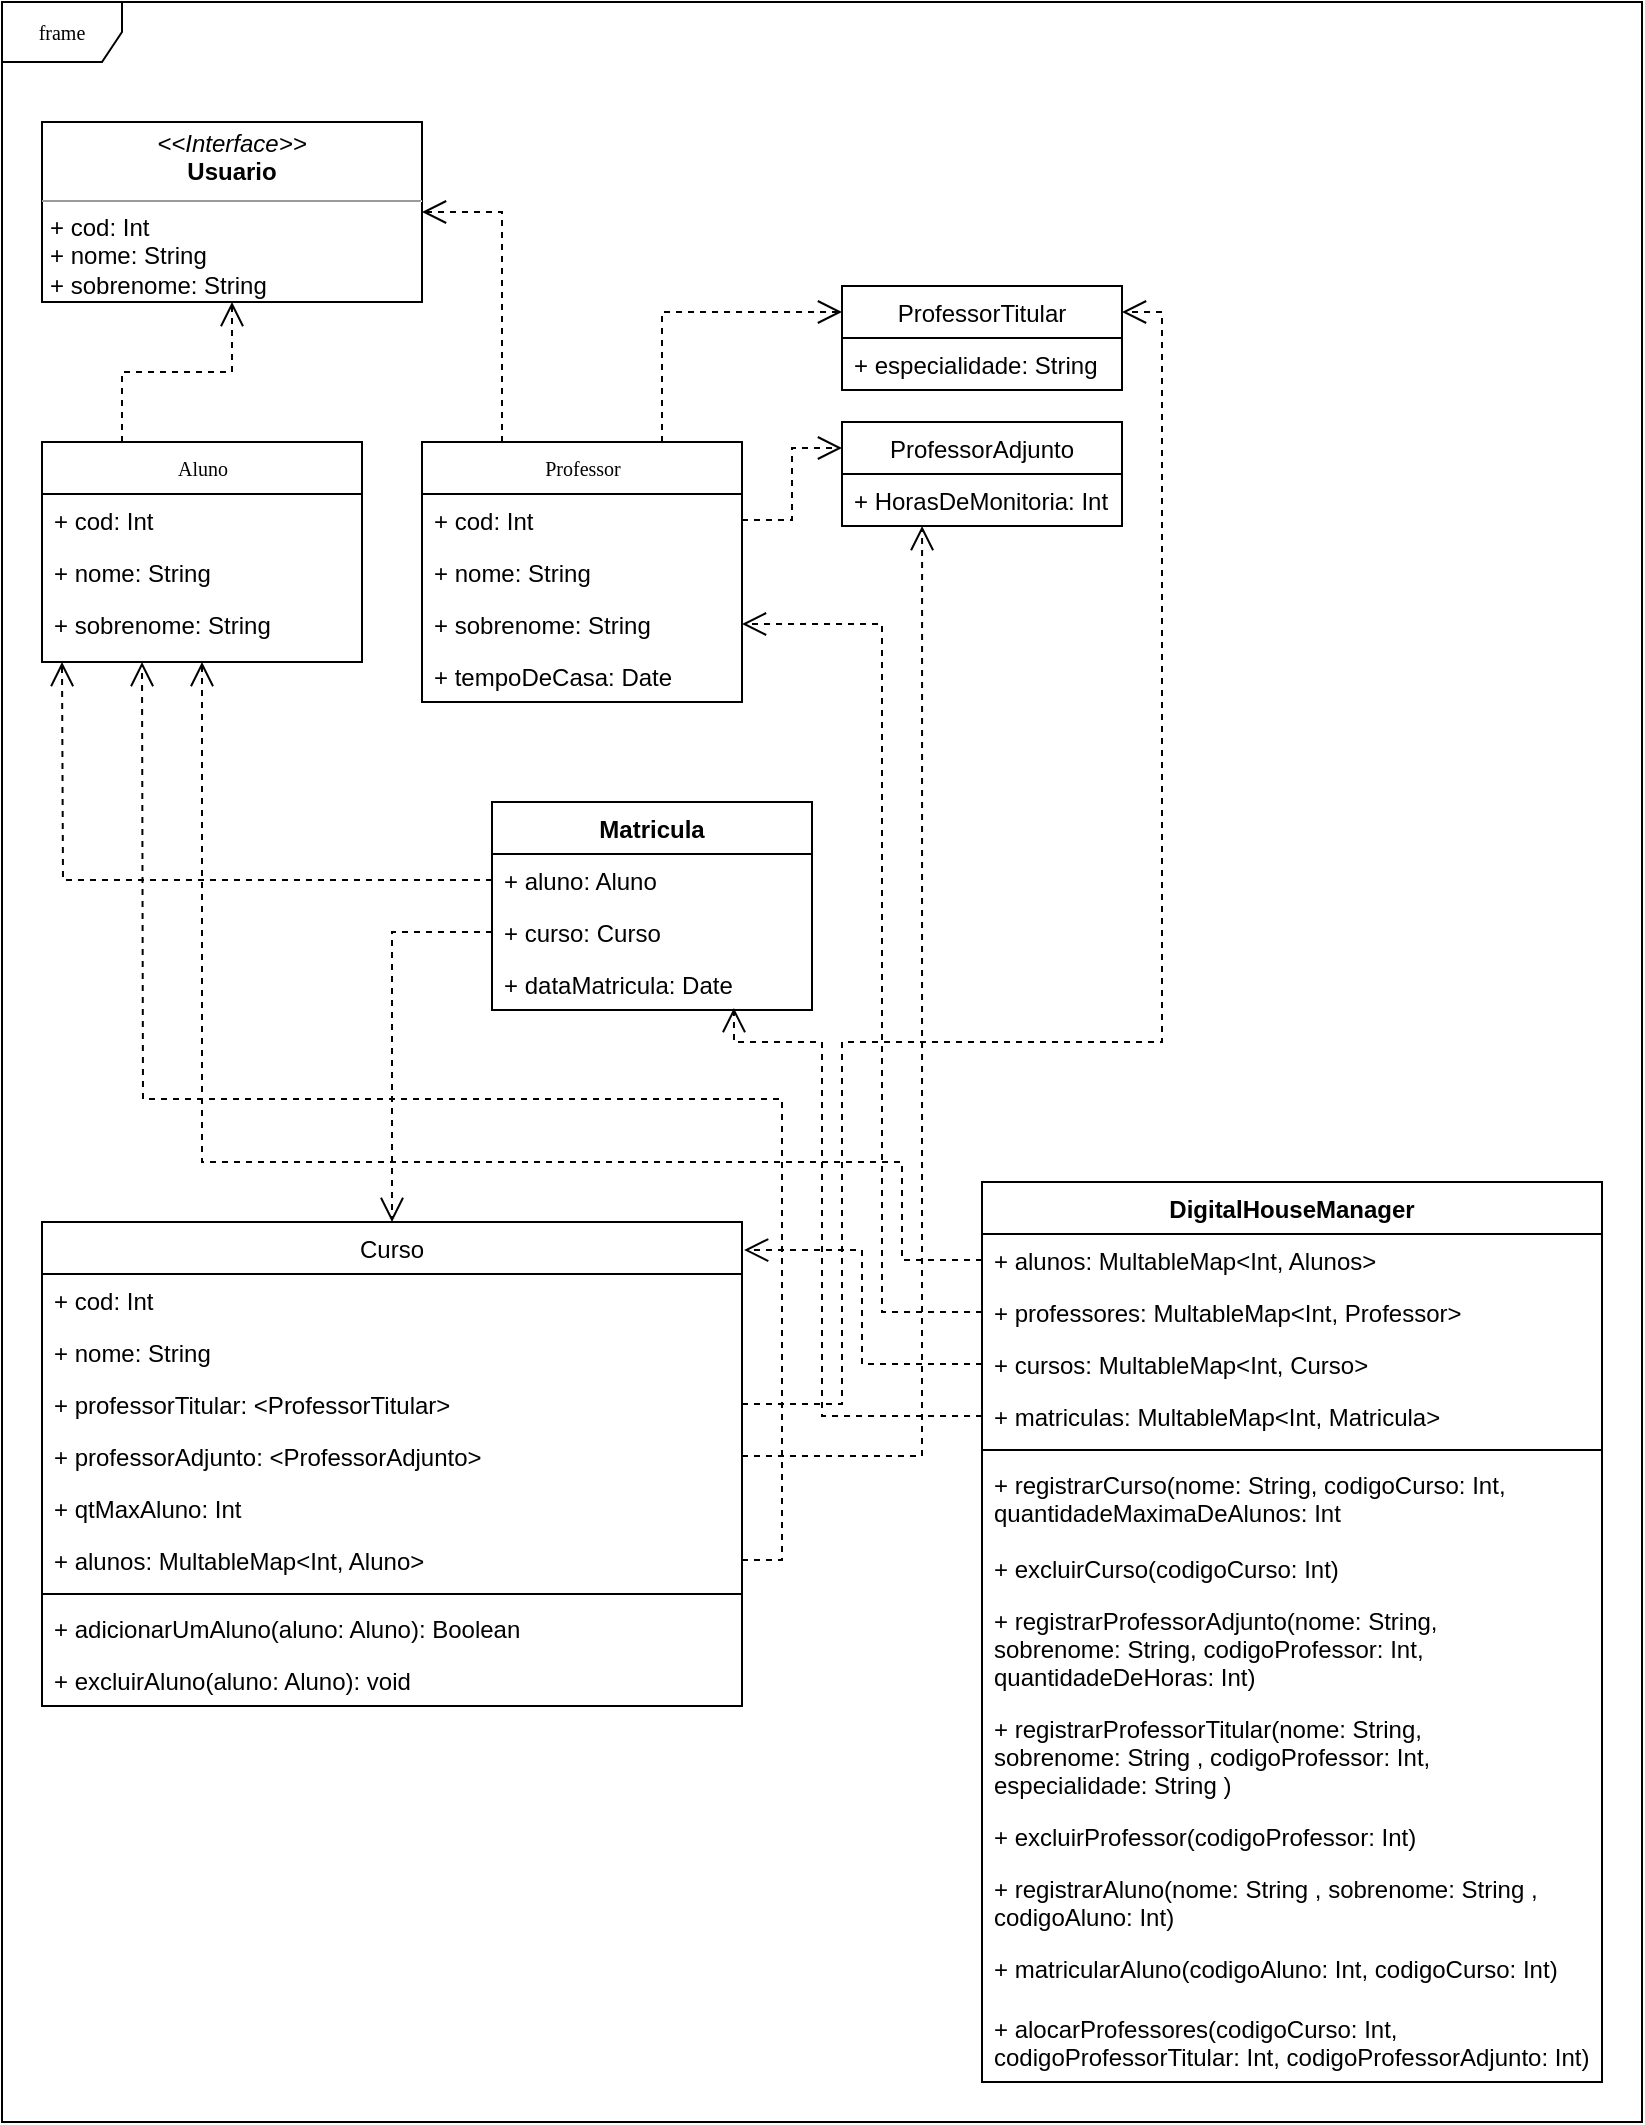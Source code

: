 <mxfile version="13.7.5" type="device"><diagram name="Page-1" id="c4acf3e9-155e-7222-9cf6-157b1a14988f"><mxGraphModel dx="1315" dy="1003" grid="1" gridSize="10" guides="1" tooltips="1" connect="1" arrows="1" fold="1" page="1" pageScale="1" pageWidth="850" pageHeight="1100" background="#ffffff" math="0" shadow="0"><root><mxCell id="0"/><mxCell id="1" parent="0"/><mxCell id="17acba5748e5396b-1" value="frame" style="shape=umlFrame;whiteSpace=wrap;html=1;rounded=0;shadow=0;comic=0;labelBackgroundColor=none;strokeWidth=1;fontFamily=Verdana;fontSize=10;align=center;" parent="1" vertex="1"><mxGeometry x="20" y="20" width="820" height="1060" as="geometry"/></mxCell><mxCell id="5d2195bd80daf111-18" value="&lt;p style=&quot;margin: 0px ; margin-top: 4px ; text-align: center&quot;&gt;&lt;i&gt;&amp;lt;&amp;lt;Interface&amp;gt;&amp;gt;&lt;/i&gt;&lt;br&gt;&lt;b&gt;Usuario&lt;/b&gt;&lt;/p&gt;&lt;hr size=&quot;1&quot;&gt;&lt;p style=&quot;margin: 0px ; margin-left: 4px&quot;&gt;+ cod: Int&lt;br&gt;+ nome: String&lt;/p&gt;&lt;p style=&quot;margin: 0px ; margin-left: 4px&quot;&gt;+ sobrenome: String&lt;/p&gt;" style="verticalAlign=top;align=left;overflow=fill;fontSize=12;fontFamily=Helvetica;html=1;rounded=0;shadow=0;comic=0;labelBackgroundColor=none;strokeWidth=1" parent="1" vertex="1"><mxGeometry x="40" y="80" width="190" height="90" as="geometry"/></mxCell><mxCell id="fghhIBvRwa1IdFQDyETA-71" style="edgeStyle=orthogonalEdgeStyle;rounded=0;orthogonalLoop=1;jettySize=auto;html=1;exitX=0.25;exitY=0;exitDx=0;exitDy=0;entryX=0.5;entryY=1;entryDx=0;entryDy=0;dashed=1;endArrow=open;endFill=0;endSize=10;" parent="1" source="17acba5748e5396b-20" target="5d2195bd80daf111-18" edge="1"><mxGeometry relative="1" as="geometry"/></mxCell><mxCell id="17acba5748e5396b-20" value="Aluno" style="swimlane;html=1;fontStyle=0;childLayout=stackLayout;horizontal=1;startSize=26;fillColor=none;horizontalStack=0;resizeParent=1;resizeLast=0;collapsible=1;marginBottom=0;swimlaneFillColor=#ffffff;rounded=0;shadow=0;comic=0;labelBackgroundColor=none;strokeWidth=1;fontFamily=Verdana;fontSize=10;align=center;" parent="1" vertex="1"><mxGeometry x="40" y="240" width="160" height="110" as="geometry"/></mxCell><mxCell id="17acba5748e5396b-26" value="+ cod: Int" style="text;html=1;strokeColor=none;fillColor=none;align=left;verticalAlign=top;spacingLeft=4;spacingRight=4;whiteSpace=wrap;overflow=hidden;rotatable=0;points=[[0,0.5],[1,0.5]];portConstraint=eastwest;" parent="17acba5748e5396b-20" vertex="1"><mxGeometry y="26" width="160" height="26" as="geometry"/></mxCell><mxCell id="17acba5748e5396b-21" value="+ nome: String" style="text;html=1;strokeColor=none;fillColor=none;align=left;verticalAlign=top;spacingLeft=4;spacingRight=4;whiteSpace=wrap;overflow=hidden;rotatable=0;points=[[0,0.5],[1,0.5]];portConstraint=eastwest;" parent="17acba5748e5396b-20" vertex="1"><mxGeometry y="52" width="160" height="26" as="geometry"/></mxCell><mxCell id="17acba5748e5396b-24" value="+ sobrenome: String" style="text;html=1;strokeColor=none;fillColor=none;align=left;verticalAlign=top;spacingLeft=4;spacingRight=4;whiteSpace=wrap;overflow=hidden;rotatable=0;points=[[0,0.5],[1,0.5]];portConstraint=eastwest;" parent="17acba5748e5396b-20" vertex="1"><mxGeometry y="78" width="160" height="26" as="geometry"/></mxCell><mxCell id="fghhIBvRwa1IdFQDyETA-9" style="edgeStyle=orthogonalEdgeStyle;rounded=0;orthogonalLoop=1;jettySize=auto;html=1;exitX=0.75;exitY=0;exitDx=0;exitDy=0;entryX=0;entryY=0.25;entryDx=0;entryDy=0;dashed=1;endArrow=open;endFill=0;endSize=10;" parent="1" source="17acba5748e5396b-30" target="fghhIBvRwa1IdFQDyETA-4" edge="1"><mxGeometry relative="1" as="geometry"/></mxCell><mxCell id="fghhIBvRwa1IdFQDyETA-69" style="edgeStyle=orthogonalEdgeStyle;rounded=0;orthogonalLoop=1;jettySize=auto;html=1;exitX=0.25;exitY=0;exitDx=0;exitDy=0;entryX=1;entryY=0.5;entryDx=0;entryDy=0;dashed=1;endArrow=open;endFill=0;endSize=10;" parent="1" source="17acba5748e5396b-30" target="5d2195bd80daf111-18" edge="1"><mxGeometry relative="1" as="geometry"/></mxCell><mxCell id="17acba5748e5396b-30" value="Professor" style="swimlane;html=1;fontStyle=0;childLayout=stackLayout;horizontal=1;startSize=26;fillColor=none;horizontalStack=0;resizeParent=1;resizeLast=0;collapsible=1;marginBottom=0;swimlaneFillColor=#ffffff;rounded=0;shadow=0;comic=0;labelBackgroundColor=none;strokeWidth=1;fontFamily=Verdana;fontSize=10;align=center;" parent="1" vertex="1"><mxGeometry x="230" y="240" width="160" height="130" as="geometry"/></mxCell><mxCell id="17acba5748e5396b-31" value="+ cod: Int" style="text;html=1;strokeColor=none;fillColor=none;align=left;verticalAlign=top;spacingLeft=4;spacingRight=4;whiteSpace=wrap;overflow=hidden;rotatable=0;points=[[0,0.5],[1,0.5]];portConstraint=eastwest;" parent="17acba5748e5396b-30" vertex="1"><mxGeometry y="26" width="160" height="26" as="geometry"/></mxCell><mxCell id="17acba5748e5396b-32" value="+ nome: String" style="text;html=1;strokeColor=none;fillColor=none;align=left;verticalAlign=top;spacingLeft=4;spacingRight=4;whiteSpace=wrap;overflow=hidden;rotatable=0;points=[[0,0.5],[1,0.5]];portConstraint=eastwest;" parent="17acba5748e5396b-30" vertex="1"><mxGeometry y="52" width="160" height="26" as="geometry"/></mxCell><mxCell id="17acba5748e5396b-33" value="+ sobrenome: String" style="text;html=1;strokeColor=none;fillColor=none;align=left;verticalAlign=top;spacingLeft=4;spacingRight=4;whiteSpace=wrap;overflow=hidden;rotatable=0;points=[[0,0.5],[1,0.5]];portConstraint=eastwest;" parent="17acba5748e5396b-30" vertex="1"><mxGeometry y="78" width="160" height="26" as="geometry"/></mxCell><mxCell id="fghhIBvRwa1IdFQDyETA-3" value="+ tempoDeCasa: Date" style="text;html=1;strokeColor=none;fillColor=none;align=left;verticalAlign=top;spacingLeft=4;spacingRight=4;whiteSpace=wrap;overflow=hidden;rotatable=0;points=[[0,0.5],[1,0.5]];portConstraint=eastwest;" parent="17acba5748e5396b-30" vertex="1"><mxGeometry y="104" width="160" height="26" as="geometry"/></mxCell><mxCell id="fghhIBvRwa1IdFQDyETA-4" value="ProfessorTitular" style="swimlane;fontStyle=0;childLayout=stackLayout;horizontal=1;startSize=26;fillColor=none;horizontalStack=0;resizeParent=1;resizeParentMax=0;resizeLast=0;collapsible=1;marginBottom=0;" parent="1" vertex="1"><mxGeometry x="440" y="162" width="140" height="52" as="geometry"/></mxCell><mxCell id="fghhIBvRwa1IdFQDyETA-5" value="+ especialidade: String" style="text;strokeColor=none;fillColor=none;align=left;verticalAlign=top;spacingLeft=4;spacingRight=4;overflow=hidden;rotatable=0;points=[[0,0.5],[1,0.5]];portConstraint=eastwest;" parent="fghhIBvRwa1IdFQDyETA-4" vertex="1"><mxGeometry y="26" width="140" height="26" as="geometry"/></mxCell><mxCell id="fghhIBvRwa1IdFQDyETA-10" value="ProfessorAdjunto" style="swimlane;fontStyle=0;childLayout=stackLayout;horizontal=1;startSize=26;fillColor=none;horizontalStack=0;resizeParent=1;resizeParentMax=0;resizeLast=0;collapsible=1;marginBottom=0;" parent="1" vertex="1"><mxGeometry x="440" y="230" width="140" height="52" as="geometry"/></mxCell><mxCell id="fghhIBvRwa1IdFQDyETA-11" value="+ HorasDeMonitoria: Int" style="text;strokeColor=none;fillColor=none;align=left;verticalAlign=top;spacingLeft=4;spacingRight=4;overflow=hidden;rotatable=0;points=[[0,0.5],[1,0.5]];portConstraint=eastwest;" parent="fghhIBvRwa1IdFQDyETA-10" vertex="1"><mxGeometry y="26" width="140" height="26" as="geometry"/></mxCell><mxCell id="fghhIBvRwa1IdFQDyETA-12" style="edgeStyle=orthogonalEdgeStyle;rounded=0;orthogonalLoop=1;jettySize=auto;html=1;exitX=1;exitY=0.5;exitDx=0;exitDy=0;entryX=0;entryY=0.25;entryDx=0;entryDy=0;dashed=1;endArrow=open;endFill=0;endSize=10;" parent="1" source="17acba5748e5396b-31" target="fghhIBvRwa1IdFQDyETA-10" edge="1"><mxGeometry relative="1" as="geometry"/></mxCell><mxCell id="fghhIBvRwa1IdFQDyETA-44" value="DigitalHouseManager" style="swimlane;fontStyle=1;align=center;verticalAlign=top;childLayout=stackLayout;horizontal=1;startSize=26;horizontalStack=0;resizeParent=1;resizeParentMax=0;resizeLast=0;collapsible=1;marginBottom=0;" parent="1" vertex="1"><mxGeometry x="510" y="610" width="310" height="450" as="geometry"/></mxCell><mxCell id="fghhIBvRwa1IdFQDyETA-45" value="+ alunos: MultableMap&lt;Int, Alunos&gt;" style="text;strokeColor=none;fillColor=none;align=left;verticalAlign=top;spacingLeft=4;spacingRight=4;overflow=hidden;rotatable=0;points=[[0,0.5],[1,0.5]];portConstraint=eastwest;" parent="fghhIBvRwa1IdFQDyETA-44" vertex="1"><mxGeometry y="26" width="310" height="26" as="geometry"/></mxCell><mxCell id="fghhIBvRwa1IdFQDyETA-49" value="+ professores: MultableMap&lt;Int, Professor&gt;" style="text;strokeColor=none;fillColor=none;align=left;verticalAlign=top;spacingLeft=4;spacingRight=4;overflow=hidden;rotatable=0;points=[[0,0.5],[1,0.5]];portConstraint=eastwest;" parent="fghhIBvRwa1IdFQDyETA-44" vertex="1"><mxGeometry y="52" width="310" height="26" as="geometry"/></mxCell><mxCell id="fghhIBvRwa1IdFQDyETA-50" value="+ cursos: MultableMap&lt;Int, Curso&gt;" style="text;strokeColor=none;fillColor=none;align=left;verticalAlign=top;spacingLeft=4;spacingRight=4;overflow=hidden;rotatable=0;points=[[0,0.5],[1,0.5]];portConstraint=eastwest;" parent="fghhIBvRwa1IdFQDyETA-44" vertex="1"><mxGeometry y="78" width="310" height="26" as="geometry"/></mxCell><mxCell id="fghhIBvRwa1IdFQDyETA-51" value="+ matriculas: MultableMap&lt;Int, Matricula&gt;" style="text;strokeColor=none;fillColor=none;align=left;verticalAlign=top;spacingLeft=4;spacingRight=4;overflow=hidden;rotatable=0;points=[[0,0.5],[1,0.5]];portConstraint=eastwest;" parent="fghhIBvRwa1IdFQDyETA-44" vertex="1"><mxGeometry y="104" width="310" height="26" as="geometry"/></mxCell><mxCell id="fghhIBvRwa1IdFQDyETA-46" value="" style="line;strokeWidth=1;fillColor=none;align=left;verticalAlign=middle;spacingTop=-1;spacingLeft=3;spacingRight=3;rotatable=0;labelPosition=right;points=[];portConstraint=eastwest;" parent="fghhIBvRwa1IdFQDyETA-44" vertex="1"><mxGeometry y="130" width="310" height="8" as="geometry"/></mxCell><mxCell id="fghhIBvRwa1IdFQDyETA-47" value="+ registrarCurso(nome: String, codigoCurso: Int, &#10;quantidadeMaximaDeAlunos: Int" style="text;strokeColor=none;fillColor=none;align=left;verticalAlign=top;spacingLeft=4;spacingRight=4;overflow=hidden;rotatable=0;points=[[0,0.5],[1,0.5]];portConstraint=eastwest;" parent="fghhIBvRwa1IdFQDyETA-44" vertex="1"><mxGeometry y="138" width="310" height="42" as="geometry"/></mxCell><mxCell id="fghhIBvRwa1IdFQDyETA-56" value="+ excluirCurso(codigoCurso: Int)" style="text;strokeColor=none;fillColor=none;align=left;verticalAlign=top;spacingLeft=4;spacingRight=4;overflow=hidden;rotatable=0;points=[[0,0.5],[1,0.5]];portConstraint=eastwest;" parent="fghhIBvRwa1IdFQDyETA-44" vertex="1"><mxGeometry y="180" width="310" height="26" as="geometry"/></mxCell><mxCell id="fghhIBvRwa1IdFQDyETA-57" value="+ registrarProfessorAdjunto(nome: String, &#10;sobrenome: String, codigoProfessor: Int, &#10;quantidadeDeHoras: Int)" style="text;strokeColor=none;fillColor=none;align=left;verticalAlign=top;spacingLeft=4;spacingRight=4;overflow=hidden;rotatable=0;points=[[0,0.5],[1,0.5]];portConstraint=eastwest;" parent="fghhIBvRwa1IdFQDyETA-44" vertex="1"><mxGeometry y="206" width="310" height="54" as="geometry"/></mxCell><mxCell id="fghhIBvRwa1IdFQDyETA-58" value="+ registrarProfessorTitular(nome: String, &#10;sobrenome: String , codigoProfessor: Int, &#10;especialidade: String )" style="text;strokeColor=none;fillColor=none;align=left;verticalAlign=top;spacingLeft=4;spacingRight=4;overflow=hidden;rotatable=0;points=[[0,0.5],[1,0.5]];portConstraint=eastwest;" parent="fghhIBvRwa1IdFQDyETA-44" vertex="1"><mxGeometry y="260" width="310" height="54" as="geometry"/></mxCell><mxCell id="fghhIBvRwa1IdFQDyETA-59" value="+ excluirProfessor(codigoProfessor: Int)" style="text;strokeColor=none;fillColor=none;align=left;verticalAlign=top;spacingLeft=4;spacingRight=4;overflow=hidden;rotatable=0;points=[[0,0.5],[1,0.5]];portConstraint=eastwest;" parent="fghhIBvRwa1IdFQDyETA-44" vertex="1"><mxGeometry y="314" width="310" height="26" as="geometry"/></mxCell><mxCell id="fghhIBvRwa1IdFQDyETA-60" value="+ registrarAluno(nome: String , sobrenome: String , &#10;codigoAluno: Int)" style="text;strokeColor=none;fillColor=none;align=left;verticalAlign=top;spacingLeft=4;spacingRight=4;overflow=hidden;rotatable=0;points=[[0,0.5],[1,0.5]];portConstraint=eastwest;" parent="fghhIBvRwa1IdFQDyETA-44" vertex="1"><mxGeometry y="340" width="310" height="40" as="geometry"/></mxCell><mxCell id="fghhIBvRwa1IdFQDyETA-61" value="+ matricularAluno(codigoAluno: Int, codigoCurso: Int)" style="text;strokeColor=none;fillColor=none;align=left;verticalAlign=top;spacingLeft=4;spacingRight=4;overflow=hidden;rotatable=0;points=[[0,0.5],[1,0.5]];portConstraint=eastwest;" parent="fghhIBvRwa1IdFQDyETA-44" vertex="1"><mxGeometry y="380" width="310" height="30" as="geometry"/></mxCell><mxCell id="fghhIBvRwa1IdFQDyETA-62" value="+ alocarProfessores(codigoCurso: Int, &#10;codigoProfessorTitular: Int, codigoProfessorAdjunto: Int)" style="text;strokeColor=none;fillColor=none;align=left;verticalAlign=top;spacingLeft=4;spacingRight=4;overflow=hidden;rotatable=0;points=[[0,0.5],[1,0.5]];portConstraint=eastwest;" parent="fghhIBvRwa1IdFQDyETA-44" vertex="1"><mxGeometry y="410" width="310" height="40" as="geometry"/></mxCell><mxCell id="fghhIBvRwa1IdFQDyETA-13" value="Curso" style="swimlane;fontStyle=0;childLayout=stackLayout;horizontal=1;startSize=26;fillColor=none;horizontalStack=0;resizeParent=1;resizeParentMax=0;resizeLast=0;collapsible=1;marginBottom=0;" parent="1" vertex="1"><mxGeometry x="40" y="630" width="350" height="242" as="geometry"/></mxCell><mxCell id="fghhIBvRwa1IdFQDyETA-15" value="+ cod: Int" style="text;strokeColor=none;fillColor=none;align=left;verticalAlign=top;spacingLeft=4;spacingRight=4;overflow=hidden;rotatable=0;points=[[0,0.5],[1,0.5]];portConstraint=eastwest;" parent="fghhIBvRwa1IdFQDyETA-13" vertex="1"><mxGeometry y="26" width="350" height="26" as="geometry"/></mxCell><mxCell id="fghhIBvRwa1IdFQDyETA-14" value="+ nome: String" style="text;strokeColor=none;fillColor=none;align=left;verticalAlign=top;spacingLeft=4;spacingRight=4;overflow=hidden;rotatable=0;points=[[0,0.5],[1,0.5]];portConstraint=eastwest;" parent="fghhIBvRwa1IdFQDyETA-13" vertex="1"><mxGeometry y="52" width="350" height="26" as="geometry"/></mxCell><mxCell id="fghhIBvRwa1IdFQDyETA-16" value="+ professorTitular: &lt;ProfessorTitular&gt;" style="text;strokeColor=none;fillColor=none;align=left;verticalAlign=top;spacingLeft=4;spacingRight=4;overflow=hidden;rotatable=0;points=[[0,0.5],[1,0.5]];portConstraint=eastwest;" parent="fghhIBvRwa1IdFQDyETA-13" vertex="1"><mxGeometry y="78" width="350" height="26" as="geometry"/></mxCell><mxCell id="fghhIBvRwa1IdFQDyETA-17" value="+ professorAdjunto: &lt;ProfessorAdjunto&gt;" style="text;strokeColor=none;fillColor=none;align=left;verticalAlign=top;spacingLeft=4;spacingRight=4;overflow=hidden;rotatable=0;points=[[0,0.5],[1,0.5]];portConstraint=eastwest;" parent="fghhIBvRwa1IdFQDyETA-13" vertex="1"><mxGeometry y="104" width="350" height="26" as="geometry"/></mxCell><mxCell id="fghhIBvRwa1IdFQDyETA-18" value="+ qtMaxAluno: Int" style="text;strokeColor=none;fillColor=none;align=left;verticalAlign=top;spacingLeft=4;spacingRight=4;overflow=hidden;rotatable=0;points=[[0,0.5],[1,0.5]];portConstraint=eastwest;" parent="fghhIBvRwa1IdFQDyETA-13" vertex="1"><mxGeometry y="130" width="350" height="26" as="geometry"/></mxCell><mxCell id="fghhIBvRwa1IdFQDyETA-19" value="+ alunos: MultableMap&lt;Int, Aluno&gt;" style="text;strokeColor=none;fillColor=none;align=left;verticalAlign=top;spacingLeft=4;spacingRight=4;overflow=hidden;rotatable=0;points=[[0,0.5],[1,0.5]];portConstraint=eastwest;" parent="fghhIBvRwa1IdFQDyETA-13" vertex="1"><mxGeometry y="156" width="350" height="26" as="geometry"/></mxCell><mxCell id="fghhIBvRwa1IdFQDyETA-27" value="" style="line;strokeWidth=1;fillColor=none;align=left;verticalAlign=middle;spacingTop=-1;spacingLeft=3;spacingRight=3;rotatable=0;labelPosition=right;points=[];portConstraint=eastwest;" parent="fghhIBvRwa1IdFQDyETA-13" vertex="1"><mxGeometry y="182" width="350" height="8" as="geometry"/></mxCell><mxCell id="fghhIBvRwa1IdFQDyETA-28" value="+ adicionarUmAluno(aluno: Aluno): Boolean" style="text;strokeColor=none;fillColor=none;align=left;verticalAlign=top;spacingLeft=4;spacingRight=4;overflow=hidden;rotatable=0;points=[[0,0.5],[1,0.5]];portConstraint=eastwest;" parent="fghhIBvRwa1IdFQDyETA-13" vertex="1"><mxGeometry y="190" width="350" height="26" as="geometry"/></mxCell><mxCell id="fghhIBvRwa1IdFQDyETA-37" value="+ excluirAluno(aluno: Aluno): void" style="text;strokeColor=none;fillColor=none;align=left;verticalAlign=top;spacingLeft=4;spacingRight=4;overflow=hidden;rotatable=0;points=[[0,0.5],[1,0.5]];portConstraint=eastwest;" parent="fghhIBvRwa1IdFQDyETA-13" vertex="1"><mxGeometry y="216" width="350" height="26" as="geometry"/></mxCell><mxCell id="fghhIBvRwa1IdFQDyETA-38" value="Matricula" style="swimlane;fontStyle=1;align=center;verticalAlign=top;childLayout=stackLayout;horizontal=1;startSize=26;horizontalStack=0;resizeParent=1;resizeParentMax=0;resizeLast=0;collapsible=1;marginBottom=0;" parent="1" vertex="1"><mxGeometry x="265" y="420" width="160" height="104" as="geometry"/></mxCell><mxCell id="fghhIBvRwa1IdFQDyETA-39" value="+ aluno: Aluno" style="text;strokeColor=none;fillColor=none;align=left;verticalAlign=top;spacingLeft=4;spacingRight=4;overflow=hidden;rotatable=0;points=[[0,0.5],[1,0.5]];portConstraint=eastwest;" parent="fghhIBvRwa1IdFQDyETA-38" vertex="1"><mxGeometry y="26" width="160" height="26" as="geometry"/></mxCell><mxCell id="fghhIBvRwa1IdFQDyETA-42" value="+ curso: Curso" style="text;strokeColor=none;fillColor=none;align=left;verticalAlign=top;spacingLeft=4;spacingRight=4;overflow=hidden;rotatable=0;points=[[0,0.5],[1,0.5]];portConstraint=eastwest;" parent="fghhIBvRwa1IdFQDyETA-38" vertex="1"><mxGeometry y="52" width="160" height="26" as="geometry"/></mxCell><mxCell id="fghhIBvRwa1IdFQDyETA-43" value="+ dataMatricula: Date" style="text;strokeColor=none;fillColor=none;align=left;verticalAlign=top;spacingLeft=4;spacingRight=4;overflow=hidden;rotatable=0;points=[[0,0.5],[1,0.5]];portConstraint=eastwest;" parent="fghhIBvRwa1IdFQDyETA-38" vertex="1"><mxGeometry y="78" width="160" height="26" as="geometry"/></mxCell><mxCell id="fghhIBvRwa1IdFQDyETA-64" style="edgeStyle=orthogonalEdgeStyle;rounded=0;orthogonalLoop=1;jettySize=auto;html=1;exitX=0;exitY=0.5;exitDx=0;exitDy=0;dashed=1;endArrow=open;endFill=0;endSize=10;" parent="1" source="fghhIBvRwa1IdFQDyETA-39" edge="1"><mxGeometry relative="1" as="geometry"><mxPoint x="50" y="350" as="targetPoint"/></mxGeometry></mxCell><mxCell id="fghhIBvRwa1IdFQDyETA-65" style="edgeStyle=orthogonalEdgeStyle;rounded=0;orthogonalLoop=1;jettySize=auto;html=1;exitX=0;exitY=0.5;exitDx=0;exitDy=0;dashed=1;endArrow=open;endFill=0;endSize=10;" parent="1" source="fghhIBvRwa1IdFQDyETA-42" target="fghhIBvRwa1IdFQDyETA-13" edge="1"><mxGeometry relative="1" as="geometry"/></mxCell><mxCell id="fghhIBvRwa1IdFQDyETA-66" style="edgeStyle=orthogonalEdgeStyle;rounded=0;orthogonalLoop=1;jettySize=auto;html=1;exitX=1;exitY=0.5;exitDx=0;exitDy=0;entryX=1;entryY=0.25;entryDx=0;entryDy=0;dashed=1;endArrow=open;endFill=0;endSize=10;" parent="1" source="fghhIBvRwa1IdFQDyETA-16" target="fghhIBvRwa1IdFQDyETA-4" edge="1"><mxGeometry relative="1" as="geometry"><Array as="points"><mxPoint x="440" y="721"/><mxPoint x="440" y="540"/><mxPoint x="600" y="540"/><mxPoint x="600" y="175"/></Array></mxGeometry></mxCell><mxCell id="fghhIBvRwa1IdFQDyETA-67" style="edgeStyle=orthogonalEdgeStyle;rounded=0;orthogonalLoop=1;jettySize=auto;html=1;exitX=1;exitY=0.5;exitDx=0;exitDy=0;entryX=0.286;entryY=1;entryDx=0;entryDy=0;entryPerimeter=0;dashed=1;endArrow=open;endFill=0;endSize=10;" parent="1" source="fghhIBvRwa1IdFQDyETA-17" target="fghhIBvRwa1IdFQDyETA-11" edge="1"><mxGeometry relative="1" as="geometry"/></mxCell><mxCell id="fghhIBvRwa1IdFQDyETA-68" style="edgeStyle=orthogonalEdgeStyle;rounded=0;orthogonalLoop=1;jettySize=auto;html=1;exitX=1;exitY=0.5;exitDx=0;exitDy=0;dashed=1;endArrow=open;endFill=0;endSize=10;" parent="1" source="fghhIBvRwa1IdFQDyETA-19" edge="1"><mxGeometry relative="1" as="geometry"><mxPoint x="90" y="350" as="targetPoint"/></mxGeometry></mxCell><mxCell id="fghhIBvRwa1IdFQDyETA-72" style="edgeStyle=orthogonalEdgeStyle;rounded=0;orthogonalLoop=1;jettySize=auto;html=1;exitX=0;exitY=0.5;exitDx=0;exitDy=0;entryX=0.5;entryY=1;entryDx=0;entryDy=0;dashed=1;endArrow=open;endFill=0;endSize=10;" parent="1" source="fghhIBvRwa1IdFQDyETA-45" target="17acba5748e5396b-20" edge="1"><mxGeometry relative="1" as="geometry"><Array as="points"><mxPoint x="470" y="649"/><mxPoint x="470" y="600"/><mxPoint x="120" y="600"/></Array></mxGeometry></mxCell><mxCell id="fghhIBvRwa1IdFQDyETA-73" style="edgeStyle=orthogonalEdgeStyle;rounded=0;orthogonalLoop=1;jettySize=auto;html=1;exitX=0;exitY=0.5;exitDx=0;exitDy=0;entryX=1;entryY=0.5;entryDx=0;entryDy=0;dashed=1;endArrow=open;endFill=0;endSize=10;" parent="1" source="fghhIBvRwa1IdFQDyETA-49" target="17acba5748e5396b-33" edge="1"><mxGeometry relative="1" as="geometry"><Array as="points"><mxPoint x="460" y="675"/><mxPoint x="460" y="331"/></Array></mxGeometry></mxCell><mxCell id="fghhIBvRwa1IdFQDyETA-74" style="edgeStyle=orthogonalEdgeStyle;rounded=0;orthogonalLoop=1;jettySize=auto;html=1;exitX=0;exitY=0.5;exitDx=0;exitDy=0;entryX=1.003;entryY=0.058;entryDx=0;entryDy=0;entryPerimeter=0;dashed=1;endArrow=open;endFill=0;endSize=10;" parent="1" source="fghhIBvRwa1IdFQDyETA-50" target="fghhIBvRwa1IdFQDyETA-13" edge="1"><mxGeometry relative="1" as="geometry"/></mxCell><mxCell id="fghhIBvRwa1IdFQDyETA-75" style="edgeStyle=orthogonalEdgeStyle;rounded=0;orthogonalLoop=1;jettySize=auto;html=1;exitX=0;exitY=0.5;exitDx=0;exitDy=0;entryX=0.756;entryY=0.962;entryDx=0;entryDy=0;entryPerimeter=0;dashed=1;endArrow=open;endFill=0;endSize=10;" parent="1" source="fghhIBvRwa1IdFQDyETA-51" target="fghhIBvRwa1IdFQDyETA-43" edge="1"><mxGeometry relative="1" as="geometry"><Array as="points"><mxPoint x="430" y="727"/><mxPoint x="430" y="540"/><mxPoint x="386" y="540"/></Array></mxGeometry></mxCell></root></mxGraphModel></diagram></mxfile>